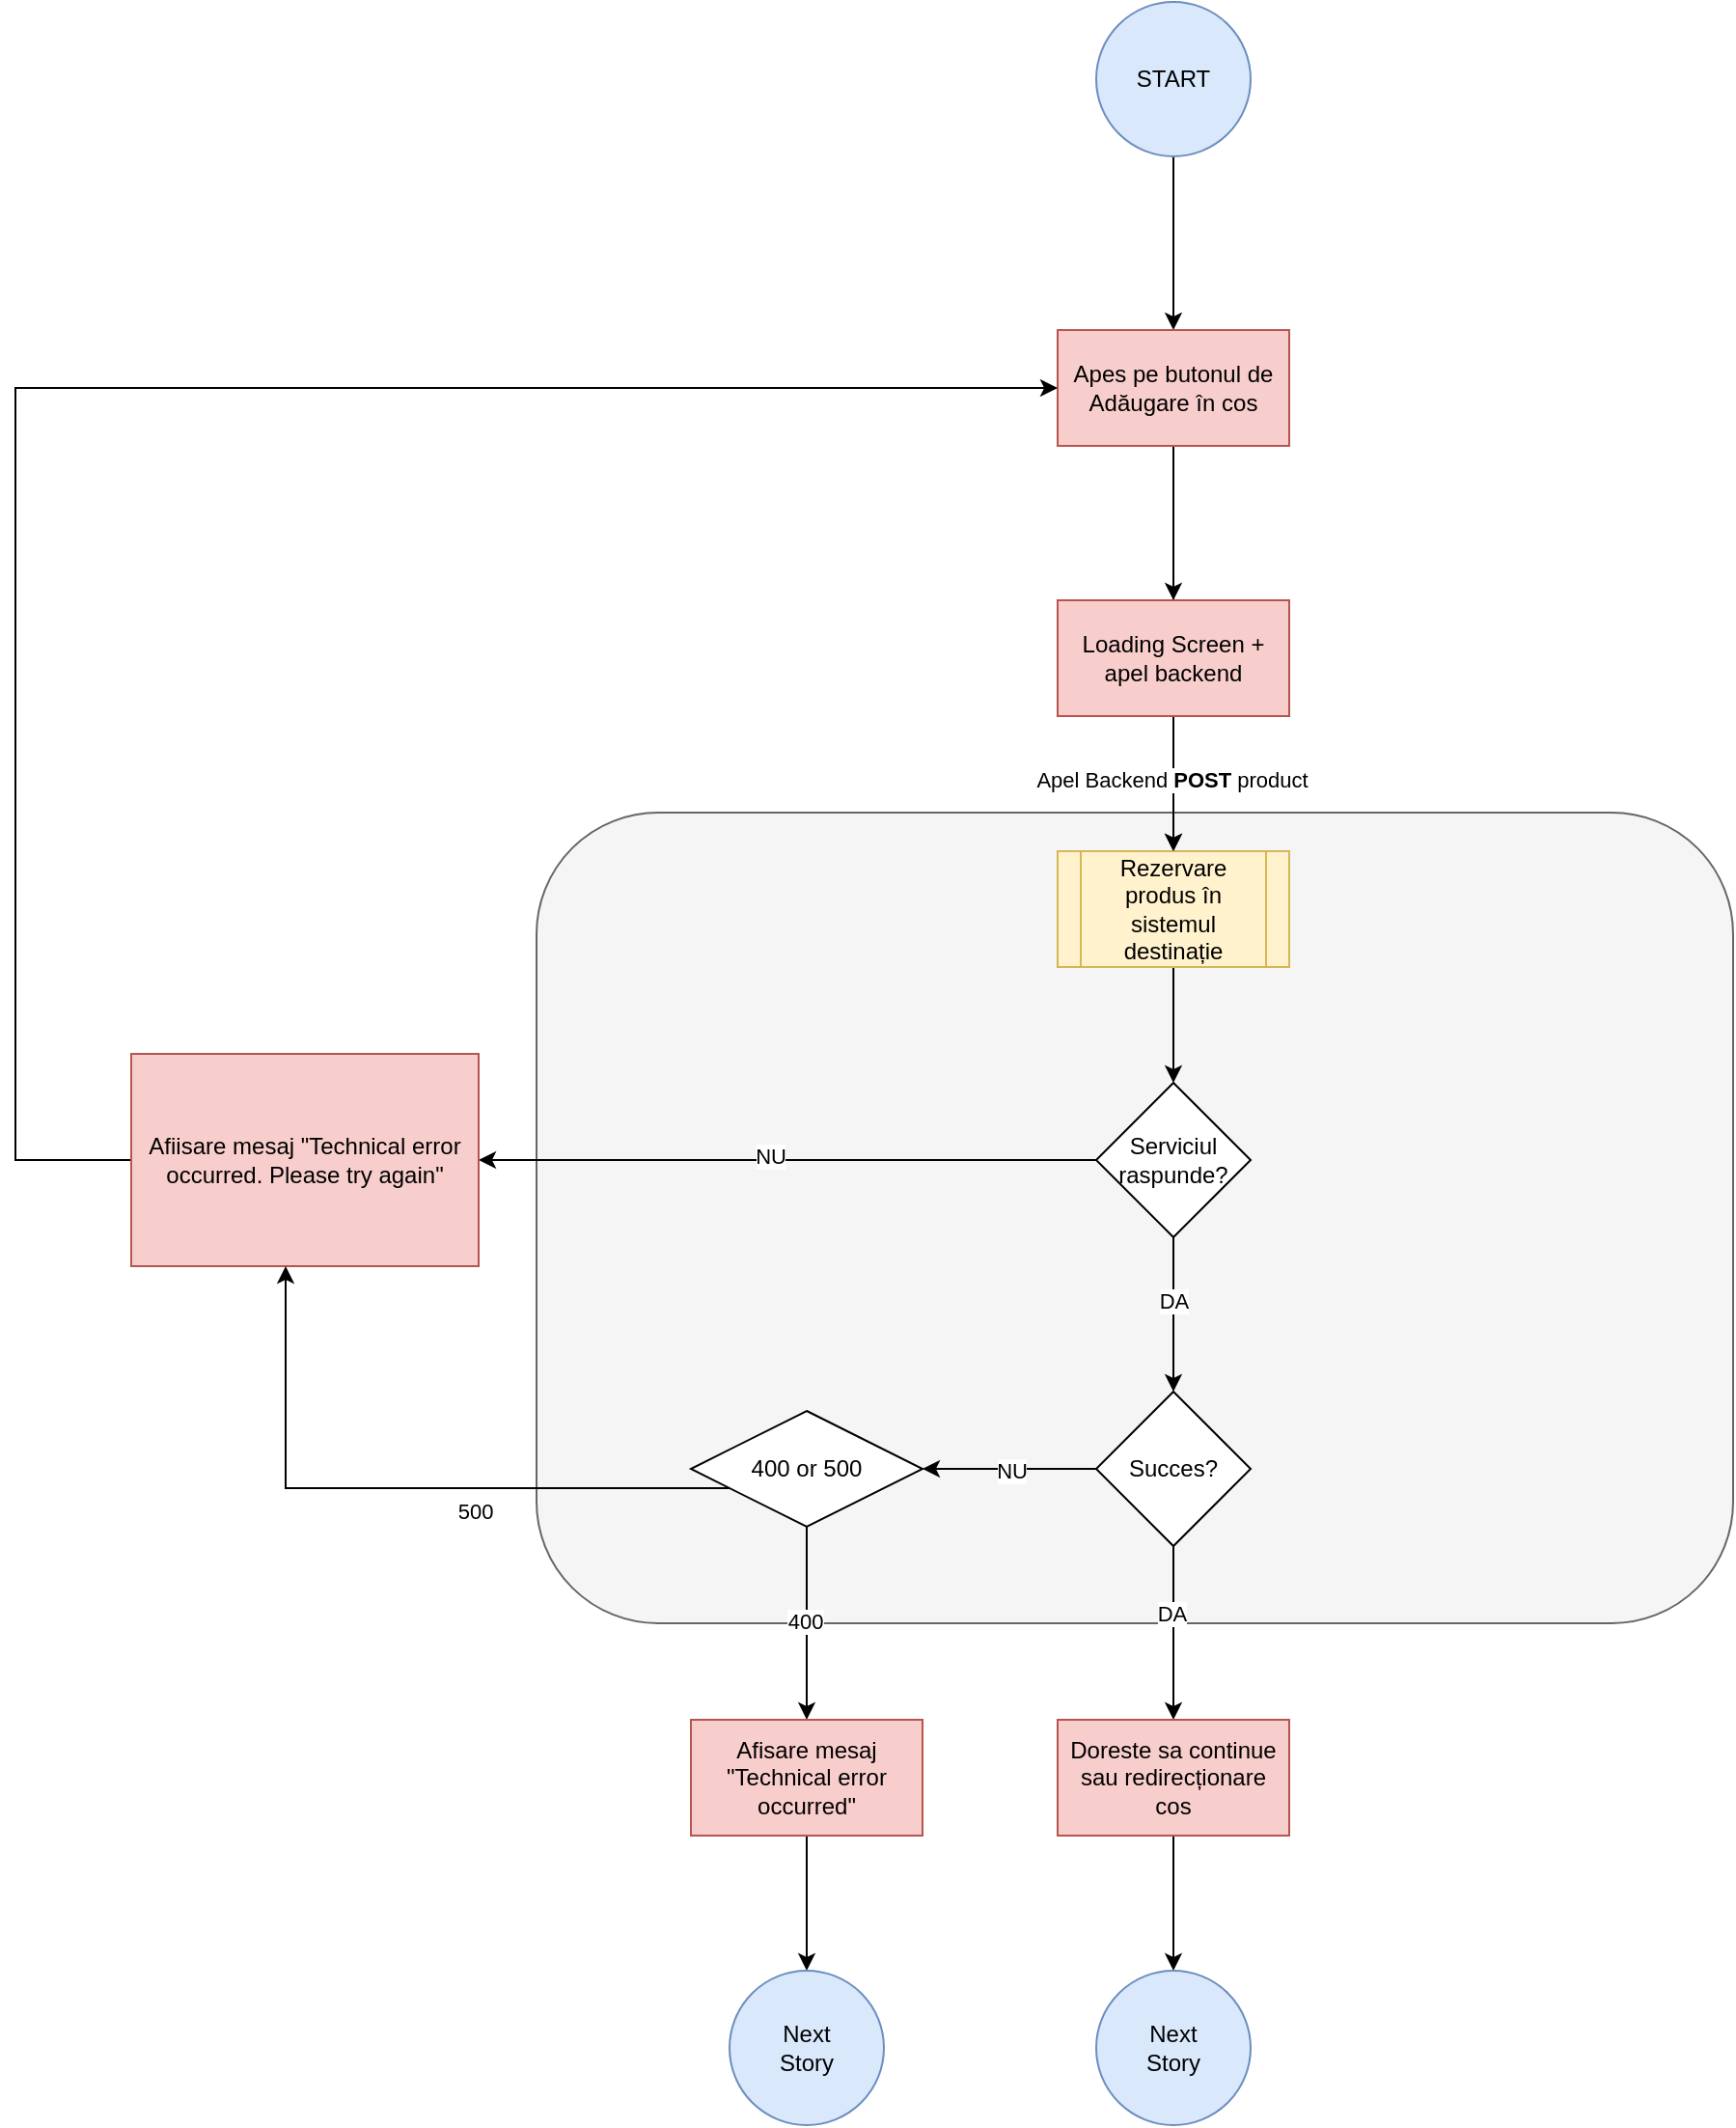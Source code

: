 <mxfile version="21.6.1" type="github">
  <diagram name="Page-1" id="uxbAayGHhB5DiAIhXhYy">
    <mxGraphModel dx="3037" dy="1340" grid="1" gridSize="10" guides="1" tooltips="1" connect="1" arrows="1" fold="1" page="1" pageScale="1" pageWidth="827" pageHeight="1169" math="0" shadow="0">
      <root>
        <mxCell id="0" />
        <mxCell id="1" parent="0" />
        <mxCell id="7toonSZI7vMm5r3C38s7-73" value="" style="rounded=1;whiteSpace=wrap;html=1;fillColor=#f5f5f5;fontColor=#333333;strokeColor=#666666;" vertex="1" parent="1">
          <mxGeometry x="30" y="460" width="620" height="420" as="geometry" />
        </mxCell>
        <mxCell id="7toonSZI7vMm5r3C38s7-38" value="" style="edgeStyle=orthogonalEdgeStyle;rounded=0;orthogonalLoop=1;jettySize=auto;html=1;" edge="1" parent="1" source="7toonSZI7vMm5r3C38s7-36" target="7toonSZI7vMm5r3C38s7-37">
          <mxGeometry relative="1" as="geometry" />
        </mxCell>
        <mxCell id="7toonSZI7vMm5r3C38s7-36" value="START" style="ellipse;whiteSpace=wrap;html=1;fillColor=#dae8fc;strokeColor=#6c8ebf;" vertex="1" parent="1">
          <mxGeometry x="320" y="40" width="80" height="80" as="geometry" />
        </mxCell>
        <mxCell id="7toonSZI7vMm5r3C38s7-40" value="" style="edgeStyle=orthogonalEdgeStyle;rounded=0;orthogonalLoop=1;jettySize=auto;html=1;" edge="1" parent="1" source="7toonSZI7vMm5r3C38s7-37" target="7toonSZI7vMm5r3C38s7-39">
          <mxGeometry relative="1" as="geometry" />
        </mxCell>
        <mxCell id="7toonSZI7vMm5r3C38s7-42" value="" style="edgeStyle=orthogonalEdgeStyle;rounded=0;orthogonalLoop=1;jettySize=auto;html=1;" edge="1" parent="1" source="7toonSZI7vMm5r3C38s7-37" target="7toonSZI7vMm5r3C38s7-41">
          <mxGeometry relative="1" as="geometry" />
        </mxCell>
        <mxCell id="7toonSZI7vMm5r3C38s7-37" value="Apes pe butonul de Adăugare în cos" style="whiteSpace=wrap;html=1;fillColor=#f8cecc;strokeColor=#b85450;" vertex="1" parent="1">
          <mxGeometry x="300" y="210" width="120" height="60" as="geometry" />
        </mxCell>
        <mxCell id="7toonSZI7vMm5r3C38s7-46" value="" style="edgeStyle=orthogonalEdgeStyle;rounded=0;orthogonalLoop=1;jettySize=auto;html=1;" edge="1" parent="1" source="7toonSZI7vMm5r3C38s7-39" target="7toonSZI7vMm5r3C38s7-45">
          <mxGeometry relative="1" as="geometry" />
        </mxCell>
        <mxCell id="7toonSZI7vMm5r3C38s7-39" value="Rezervare produs în sistemul destinație" style="shape=process;whiteSpace=wrap;html=1;backgroundOutline=1;fillColor=#fff2cc;strokeColor=#d6b656;" vertex="1" parent="1">
          <mxGeometry x="300" y="480" width="120" height="60" as="geometry" />
        </mxCell>
        <mxCell id="7toonSZI7vMm5r3C38s7-43" value="" style="edgeStyle=orthogonalEdgeStyle;rounded=0;orthogonalLoop=1;jettySize=auto;html=1;" edge="1" parent="1" source="7toonSZI7vMm5r3C38s7-41" target="7toonSZI7vMm5r3C38s7-39">
          <mxGeometry relative="1" as="geometry" />
        </mxCell>
        <mxCell id="7toonSZI7vMm5r3C38s7-44" value="Apel Backend &lt;b&gt;POST&lt;/b&gt; product" style="edgeLabel;html=1;align=center;verticalAlign=middle;resizable=0;points=[];" vertex="1" connectable="0" parent="7toonSZI7vMm5r3C38s7-43">
          <mxGeometry x="-0.057" y="-1" relative="1" as="geometry">
            <mxPoint as="offset" />
          </mxGeometry>
        </mxCell>
        <mxCell id="7toonSZI7vMm5r3C38s7-41" value="Loading Screen + apel backend" style="whiteSpace=wrap;html=1;fillColor=#f8cecc;strokeColor=#b85450;" vertex="1" parent="1">
          <mxGeometry x="300" y="350" width="120" height="60" as="geometry" />
        </mxCell>
        <mxCell id="7toonSZI7vMm5r3C38s7-48" value="" style="edgeStyle=orthogonalEdgeStyle;rounded=0;orthogonalLoop=1;jettySize=auto;html=1;" edge="1" parent="1" source="7toonSZI7vMm5r3C38s7-45" target="7toonSZI7vMm5r3C38s7-47">
          <mxGeometry relative="1" as="geometry" />
        </mxCell>
        <mxCell id="7toonSZI7vMm5r3C38s7-49" value="NU" style="edgeLabel;html=1;align=center;verticalAlign=middle;resizable=0;points=[];" vertex="1" connectable="0" parent="7toonSZI7vMm5r3C38s7-48">
          <mxGeometry x="0.057" y="-2" relative="1" as="geometry">
            <mxPoint as="offset" />
          </mxGeometry>
        </mxCell>
        <mxCell id="7toonSZI7vMm5r3C38s7-54" value="" style="edgeStyle=orthogonalEdgeStyle;rounded=0;orthogonalLoop=1;jettySize=auto;html=1;" edge="1" parent="1" source="7toonSZI7vMm5r3C38s7-45" target="7toonSZI7vMm5r3C38s7-53">
          <mxGeometry relative="1" as="geometry" />
        </mxCell>
        <mxCell id="7toonSZI7vMm5r3C38s7-55" value="DA" style="edgeLabel;html=1;align=center;verticalAlign=middle;resizable=0;points=[];" vertex="1" connectable="0" parent="7toonSZI7vMm5r3C38s7-54">
          <mxGeometry x="-0.175" y="3" relative="1" as="geometry">
            <mxPoint x="-3" as="offset" />
          </mxGeometry>
        </mxCell>
        <mxCell id="7toonSZI7vMm5r3C38s7-45" value="Serviciul&lt;br&gt;raspunde?" style="rhombus;whiteSpace=wrap;html=1;" vertex="1" parent="1">
          <mxGeometry x="320" y="600" width="80" height="80" as="geometry" />
        </mxCell>
        <mxCell id="7toonSZI7vMm5r3C38s7-74" style="edgeStyle=orthogonalEdgeStyle;rounded=0;orthogonalLoop=1;jettySize=auto;html=1;entryX=0;entryY=0.5;entryDx=0;entryDy=0;" edge="1" parent="1" source="7toonSZI7vMm5r3C38s7-47" target="7toonSZI7vMm5r3C38s7-37">
          <mxGeometry relative="1" as="geometry">
            <Array as="points">
              <mxPoint x="-240" y="640" />
              <mxPoint x="-240" y="240" />
            </Array>
          </mxGeometry>
        </mxCell>
        <mxCell id="7toonSZI7vMm5r3C38s7-47" value="Afiisare mesaj &quot;Technical error occurred. Please try again&quot;" style="whiteSpace=wrap;html=1;fillColor=#f8cecc;strokeColor=#b85450;" vertex="1" parent="1">
          <mxGeometry x="-180" y="585" width="180" height="110" as="geometry" />
        </mxCell>
        <mxCell id="7toonSZI7vMm5r3C38s7-57" value="" style="edgeStyle=orthogonalEdgeStyle;rounded=0;orthogonalLoop=1;jettySize=auto;html=1;" edge="1" parent="1" source="7toonSZI7vMm5r3C38s7-53" target="7toonSZI7vMm5r3C38s7-56">
          <mxGeometry relative="1" as="geometry" />
        </mxCell>
        <mxCell id="7toonSZI7vMm5r3C38s7-65" value="NU" style="edgeLabel;html=1;align=center;verticalAlign=middle;resizable=0;points=[];" vertex="1" connectable="0" parent="7toonSZI7vMm5r3C38s7-57">
          <mxGeometry x="-0.02" y="1" relative="1" as="geometry">
            <mxPoint as="offset" />
          </mxGeometry>
        </mxCell>
        <mxCell id="7toonSZI7vMm5r3C38s7-60" value="" style="edgeStyle=orthogonalEdgeStyle;rounded=0;orthogonalLoop=1;jettySize=auto;html=1;" edge="1" parent="1" source="7toonSZI7vMm5r3C38s7-53" target="7toonSZI7vMm5r3C38s7-59">
          <mxGeometry relative="1" as="geometry" />
        </mxCell>
        <mxCell id="7toonSZI7vMm5r3C38s7-64" value="DA" style="edgeLabel;html=1;align=center;verticalAlign=middle;resizable=0;points=[];" vertex="1" connectable="0" parent="7toonSZI7vMm5r3C38s7-60">
          <mxGeometry x="-0.222" y="-1" relative="1" as="geometry">
            <mxPoint as="offset" />
          </mxGeometry>
        </mxCell>
        <mxCell id="7toonSZI7vMm5r3C38s7-53" value="Succes?" style="rhombus;whiteSpace=wrap;html=1;" vertex="1" parent="1">
          <mxGeometry x="320" y="760" width="80" height="80" as="geometry" />
        </mxCell>
        <mxCell id="7toonSZI7vMm5r3C38s7-66" value="" style="edgeStyle=orthogonalEdgeStyle;rounded=0;orthogonalLoop=1;jettySize=auto;html=1;" edge="1" parent="1" source="7toonSZI7vMm5r3C38s7-56" target="7toonSZI7vMm5r3C38s7-47">
          <mxGeometry relative="1" as="geometry">
            <Array as="points">
              <mxPoint x="-100" y="810" />
            </Array>
          </mxGeometry>
        </mxCell>
        <mxCell id="7toonSZI7vMm5r3C38s7-67" value="500" style="edgeLabel;html=1;align=center;verticalAlign=middle;resizable=0;points=[];" vertex="1" connectable="0" parent="7toonSZI7vMm5r3C38s7-66">
          <mxGeometry x="-0.04" y="3" relative="1" as="geometry">
            <mxPoint x="33" y="9" as="offset" />
          </mxGeometry>
        </mxCell>
        <mxCell id="7toonSZI7vMm5r3C38s7-69" value="" style="edgeStyle=orthogonalEdgeStyle;rounded=0;orthogonalLoop=1;jettySize=auto;html=1;" edge="1" parent="1" source="7toonSZI7vMm5r3C38s7-56" target="7toonSZI7vMm5r3C38s7-68">
          <mxGeometry relative="1" as="geometry" />
        </mxCell>
        <mxCell id="7toonSZI7vMm5r3C38s7-72" value="400" style="edgeLabel;html=1;align=center;verticalAlign=middle;resizable=0;points=[];" vertex="1" connectable="0" parent="7toonSZI7vMm5r3C38s7-69">
          <mxGeometry x="-0.022" y="-1" relative="1" as="geometry">
            <mxPoint as="offset" />
          </mxGeometry>
        </mxCell>
        <mxCell id="7toonSZI7vMm5r3C38s7-56" value="400 or 500" style="whiteSpace=wrap;html=1;shape=rhombus;perimeter=rhombusPerimeter;" vertex="1" parent="1">
          <mxGeometry x="110" y="770" width="120" height="60" as="geometry" />
        </mxCell>
        <mxCell id="7toonSZI7vMm5r3C38s7-71" value="" style="edgeStyle=orthogonalEdgeStyle;rounded=0;orthogonalLoop=1;jettySize=auto;html=1;" edge="1" parent="1" source="7toonSZI7vMm5r3C38s7-59" target="7toonSZI7vMm5r3C38s7-70">
          <mxGeometry relative="1" as="geometry" />
        </mxCell>
        <mxCell id="7toonSZI7vMm5r3C38s7-59" value="Doreste sa continue sau redirecționare cos" style="whiteSpace=wrap;html=1;fillColor=#f8cecc;strokeColor=#b85450;" vertex="1" parent="1">
          <mxGeometry x="300" y="930" width="120" height="60" as="geometry" />
        </mxCell>
        <mxCell id="7toonSZI7vMm5r3C38s7-76" style="edgeStyle=orthogonalEdgeStyle;rounded=0;orthogonalLoop=1;jettySize=auto;html=1;" edge="1" parent="1" source="7toonSZI7vMm5r3C38s7-68" target="7toonSZI7vMm5r3C38s7-75">
          <mxGeometry relative="1" as="geometry" />
        </mxCell>
        <mxCell id="7toonSZI7vMm5r3C38s7-68" value="Afisare mesaj &quot;Technical error occurred&quot;" style="whiteSpace=wrap;html=1;fillColor=#f8cecc;strokeColor=#b85450;" vertex="1" parent="1">
          <mxGeometry x="110" y="930" width="120" height="60" as="geometry" />
        </mxCell>
        <mxCell id="7toonSZI7vMm5r3C38s7-70" value="Next&lt;br&gt;Story" style="ellipse;whiteSpace=wrap;html=1;fillColor=#dae8fc;strokeColor=#6c8ebf;" vertex="1" parent="1">
          <mxGeometry x="320" y="1060" width="80" height="80" as="geometry" />
        </mxCell>
        <mxCell id="7toonSZI7vMm5r3C38s7-75" value="Next&lt;br&gt;Story" style="ellipse;whiteSpace=wrap;html=1;fillColor=#dae8fc;strokeColor=#6c8ebf;" vertex="1" parent="1">
          <mxGeometry x="130" y="1060" width="80" height="80" as="geometry" />
        </mxCell>
      </root>
    </mxGraphModel>
  </diagram>
</mxfile>
